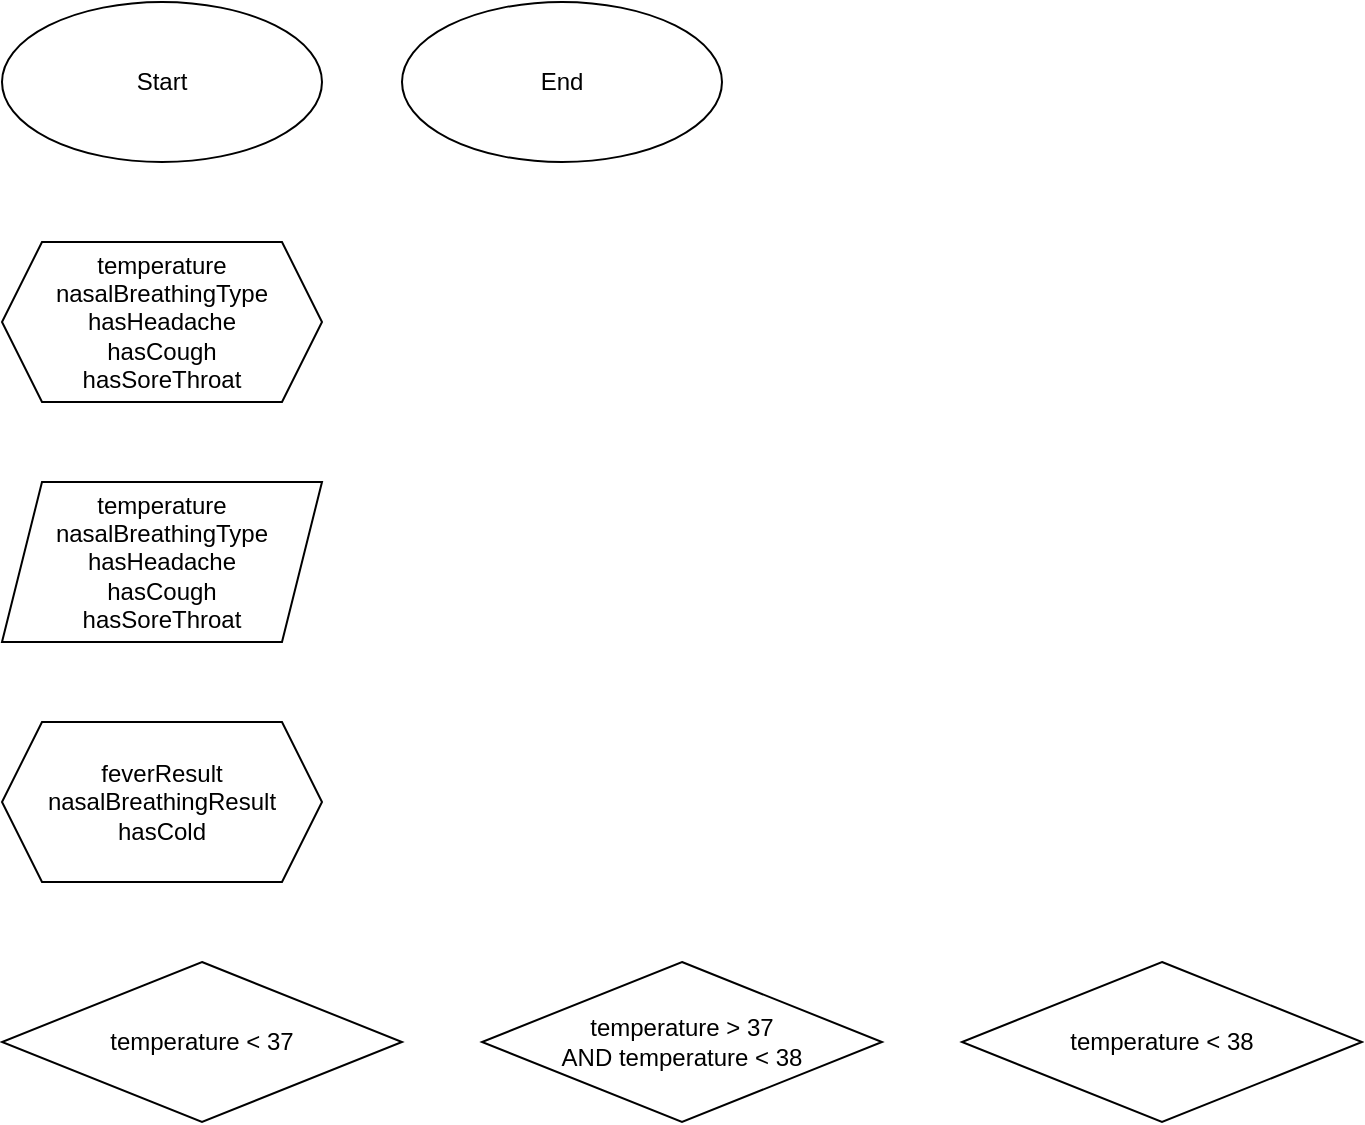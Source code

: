 <mxfile version="20.2.3" type="device"><diagram id="AnXhBlczWysMpVaTX4FH" name="design"><mxGraphModel dx="540" dy="659" grid="1" gridSize="10" guides="1" tooltips="1" connect="1" arrows="1" fold="1" page="1" pageScale="1" pageWidth="1000" pageHeight="1000" math="0" shadow="0"><root><mxCell id="0"/><mxCell id="1" parent="0"/><mxCell id="AE_N3JATJJMzAiEBmosr-8" value="Start" style="ellipse;whiteSpace=wrap;html=1;" vertex="1" parent="1"><mxGeometry x="40" y="40" width="160" height="80" as="geometry"/></mxCell><mxCell id="AE_N3JATJJMzAiEBmosr-9" value="temperature&lt;br&gt;nasalBreathingType&lt;br&gt;hasHeadache&lt;br&gt;hasCough&lt;br&gt;hasSoreThroat" style="shape=parallelogram;perimeter=parallelogramPerimeter;whiteSpace=wrap;html=1;fixedSize=1;" vertex="1" parent="1"><mxGeometry x="40" y="280" width="160" height="80" as="geometry"/></mxCell><mxCell id="AE_N3JATJJMzAiEBmosr-13" value="feverResult&lt;br&gt;nasalBreathingResult&lt;br&gt;hasCold&lt;br&gt;" style="shape=hexagon;perimeter=hexagonPerimeter2;whiteSpace=wrap;html=1;fixedSize=1;" vertex="1" parent="1"><mxGeometry x="40" y="400" width="160" height="80" as="geometry"/></mxCell><mxCell id="AE_N3JATJJMzAiEBmosr-14" value="End" style="ellipse;whiteSpace=wrap;html=1;" vertex="1" parent="1"><mxGeometry x="240" y="40" width="160" height="80" as="geometry"/></mxCell><mxCell id="AE_N3JATJJMzAiEBmosr-15" value="temperature&lt;br&gt;nasalBreathingType&lt;br&gt;hasHeadache&lt;br&gt;hasCough&lt;br&gt;hasSoreThroat" style="shape=hexagon;perimeter=hexagonPerimeter2;whiteSpace=wrap;html=1;fixedSize=1;" vertex="1" parent="1"><mxGeometry x="40" y="160" width="160" height="80" as="geometry"/></mxCell><mxCell id="AE_N3JATJJMzAiEBmosr-16" value="temperature &amp;lt; 37" style="rhombus;whiteSpace=wrap;html=1;" vertex="1" parent="1"><mxGeometry x="40" y="520" width="200" height="80" as="geometry"/></mxCell><mxCell id="AE_N3JATJJMzAiEBmosr-17" value="temperature &amp;gt; 37&lt;br&gt;AND temperature &amp;lt; 38" style="rhombus;whiteSpace=wrap;html=1;" vertex="1" parent="1"><mxGeometry x="280" y="520" width="200" height="80" as="geometry"/></mxCell><mxCell id="AE_N3JATJJMzAiEBmosr-18" value="temperature &amp;lt; 38" style="rhombus;whiteSpace=wrap;html=1;" vertex="1" parent="1"><mxGeometry x="520" y="520" width="200" height="80" as="geometry"/></mxCell></root></mxGraphModel></diagram></mxfile>